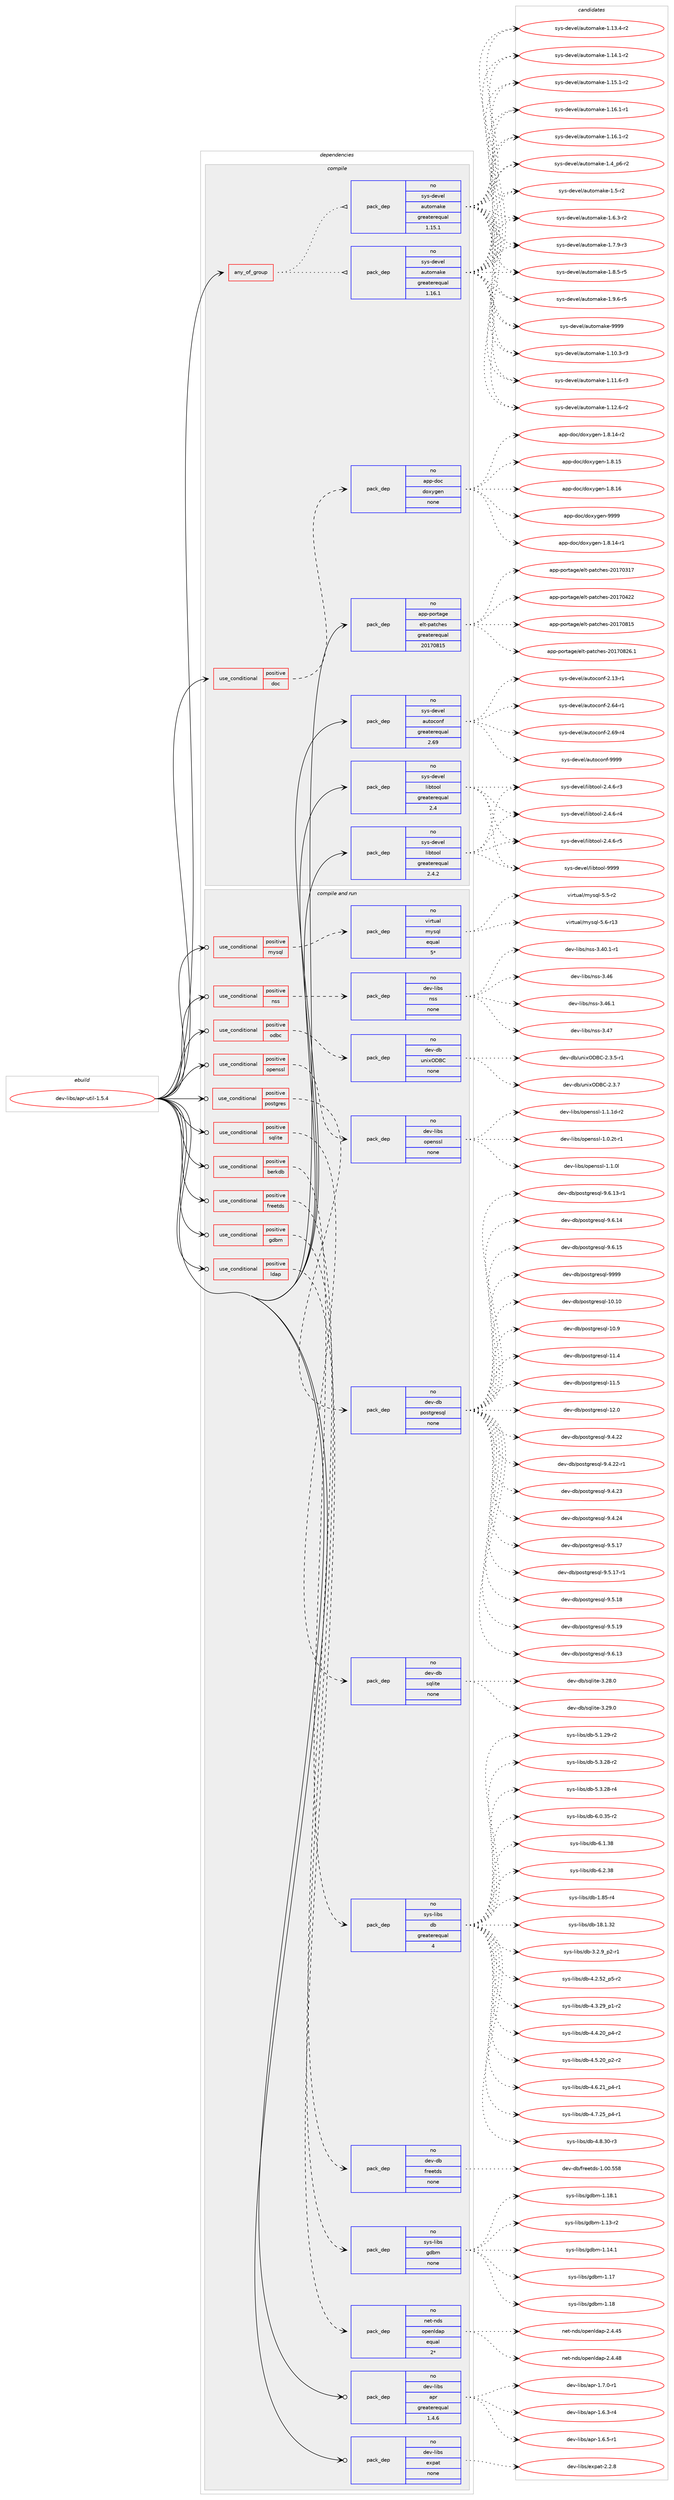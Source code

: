 digraph prolog {

# *************
# Graph options
# *************

newrank=true;
concentrate=true;
compound=true;
graph [rankdir=LR,fontname=Helvetica,fontsize=10,ranksep=1.5];#, ranksep=2.5, nodesep=0.2];
edge  [arrowhead=vee];
node  [fontname=Helvetica,fontsize=10];

# **********
# The ebuild
# **********

subgraph cluster_leftcol {
color=gray;
rank=same;
label=<<i>ebuild</i>>;
id [label="dev-libs/apr-util-1.5.4", color=red, width=4, href="../dev-libs/apr-util-1.5.4.svg"];
}

# ****************
# The dependencies
# ****************

subgraph cluster_midcol {
color=gray;
label=<<i>dependencies</i>>;
subgraph cluster_compile {
fillcolor="#eeeeee";
style=filled;
label=<<i>compile</i>>;
subgraph any11003 {
dependency562597 [label=<<TABLE BORDER="0" CELLBORDER="1" CELLSPACING="0" CELLPADDING="4"><TR><TD CELLPADDING="10">any_of_group</TD></TR></TABLE>>, shape=none, color=red];subgraph pack420188 {
dependency562598 [label=<<TABLE BORDER="0" CELLBORDER="1" CELLSPACING="0" CELLPADDING="4" WIDTH="220"><TR><TD ROWSPAN="6" CELLPADDING="30">pack_dep</TD></TR><TR><TD WIDTH="110">no</TD></TR><TR><TD>sys-devel</TD></TR><TR><TD>automake</TD></TR><TR><TD>greaterequal</TD></TR><TR><TD>1.16.1</TD></TR></TABLE>>, shape=none, color=blue];
}
dependency562597:e -> dependency562598:w [weight=20,style="dotted",arrowhead="oinv"];
subgraph pack420189 {
dependency562599 [label=<<TABLE BORDER="0" CELLBORDER="1" CELLSPACING="0" CELLPADDING="4" WIDTH="220"><TR><TD ROWSPAN="6" CELLPADDING="30">pack_dep</TD></TR><TR><TD WIDTH="110">no</TD></TR><TR><TD>sys-devel</TD></TR><TR><TD>automake</TD></TR><TR><TD>greaterequal</TD></TR><TR><TD>1.15.1</TD></TR></TABLE>>, shape=none, color=blue];
}
dependency562597:e -> dependency562599:w [weight=20,style="dotted",arrowhead="oinv"];
}
id:e -> dependency562597:w [weight=20,style="solid",arrowhead="vee"];
subgraph cond131049 {
dependency562600 [label=<<TABLE BORDER="0" CELLBORDER="1" CELLSPACING="0" CELLPADDING="4"><TR><TD ROWSPAN="3" CELLPADDING="10">use_conditional</TD></TR><TR><TD>positive</TD></TR><TR><TD>doc</TD></TR></TABLE>>, shape=none, color=red];
subgraph pack420190 {
dependency562601 [label=<<TABLE BORDER="0" CELLBORDER="1" CELLSPACING="0" CELLPADDING="4" WIDTH="220"><TR><TD ROWSPAN="6" CELLPADDING="30">pack_dep</TD></TR><TR><TD WIDTH="110">no</TD></TR><TR><TD>app-doc</TD></TR><TR><TD>doxygen</TD></TR><TR><TD>none</TD></TR><TR><TD></TD></TR></TABLE>>, shape=none, color=blue];
}
dependency562600:e -> dependency562601:w [weight=20,style="dashed",arrowhead="vee"];
}
id:e -> dependency562600:w [weight=20,style="solid",arrowhead="vee"];
subgraph pack420191 {
dependency562602 [label=<<TABLE BORDER="0" CELLBORDER="1" CELLSPACING="0" CELLPADDING="4" WIDTH="220"><TR><TD ROWSPAN="6" CELLPADDING="30">pack_dep</TD></TR><TR><TD WIDTH="110">no</TD></TR><TR><TD>app-portage</TD></TR><TR><TD>elt-patches</TD></TR><TR><TD>greaterequal</TD></TR><TR><TD>20170815</TD></TR></TABLE>>, shape=none, color=blue];
}
id:e -> dependency562602:w [weight=20,style="solid",arrowhead="vee"];
subgraph pack420192 {
dependency562603 [label=<<TABLE BORDER="0" CELLBORDER="1" CELLSPACING="0" CELLPADDING="4" WIDTH="220"><TR><TD ROWSPAN="6" CELLPADDING="30">pack_dep</TD></TR><TR><TD WIDTH="110">no</TD></TR><TR><TD>sys-devel</TD></TR><TR><TD>autoconf</TD></TR><TR><TD>greaterequal</TD></TR><TR><TD>2.69</TD></TR></TABLE>>, shape=none, color=blue];
}
id:e -> dependency562603:w [weight=20,style="solid",arrowhead="vee"];
subgraph pack420193 {
dependency562604 [label=<<TABLE BORDER="0" CELLBORDER="1" CELLSPACING="0" CELLPADDING="4" WIDTH="220"><TR><TD ROWSPAN="6" CELLPADDING="30">pack_dep</TD></TR><TR><TD WIDTH="110">no</TD></TR><TR><TD>sys-devel</TD></TR><TR><TD>libtool</TD></TR><TR><TD>greaterequal</TD></TR><TR><TD>2.4</TD></TR></TABLE>>, shape=none, color=blue];
}
id:e -> dependency562604:w [weight=20,style="solid",arrowhead="vee"];
subgraph pack420194 {
dependency562605 [label=<<TABLE BORDER="0" CELLBORDER="1" CELLSPACING="0" CELLPADDING="4" WIDTH="220"><TR><TD ROWSPAN="6" CELLPADDING="30">pack_dep</TD></TR><TR><TD WIDTH="110">no</TD></TR><TR><TD>sys-devel</TD></TR><TR><TD>libtool</TD></TR><TR><TD>greaterequal</TD></TR><TR><TD>2.4.2</TD></TR></TABLE>>, shape=none, color=blue];
}
id:e -> dependency562605:w [weight=20,style="solid",arrowhead="vee"];
}
subgraph cluster_compileandrun {
fillcolor="#eeeeee";
style=filled;
label=<<i>compile and run</i>>;
subgraph cond131050 {
dependency562606 [label=<<TABLE BORDER="0" CELLBORDER="1" CELLSPACING="0" CELLPADDING="4"><TR><TD ROWSPAN="3" CELLPADDING="10">use_conditional</TD></TR><TR><TD>positive</TD></TR><TR><TD>berkdb</TD></TR></TABLE>>, shape=none, color=red];
subgraph pack420195 {
dependency562607 [label=<<TABLE BORDER="0" CELLBORDER="1" CELLSPACING="0" CELLPADDING="4" WIDTH="220"><TR><TD ROWSPAN="6" CELLPADDING="30">pack_dep</TD></TR><TR><TD WIDTH="110">no</TD></TR><TR><TD>sys-libs</TD></TR><TR><TD>db</TD></TR><TR><TD>greaterequal</TD></TR><TR><TD>4</TD></TR></TABLE>>, shape=none, color=blue];
}
dependency562606:e -> dependency562607:w [weight=20,style="dashed",arrowhead="vee"];
}
id:e -> dependency562606:w [weight=20,style="solid",arrowhead="odotvee"];
subgraph cond131051 {
dependency562608 [label=<<TABLE BORDER="0" CELLBORDER="1" CELLSPACING="0" CELLPADDING="4"><TR><TD ROWSPAN="3" CELLPADDING="10">use_conditional</TD></TR><TR><TD>positive</TD></TR><TR><TD>freetds</TD></TR></TABLE>>, shape=none, color=red];
subgraph pack420196 {
dependency562609 [label=<<TABLE BORDER="0" CELLBORDER="1" CELLSPACING="0" CELLPADDING="4" WIDTH="220"><TR><TD ROWSPAN="6" CELLPADDING="30">pack_dep</TD></TR><TR><TD WIDTH="110">no</TD></TR><TR><TD>dev-db</TD></TR><TR><TD>freetds</TD></TR><TR><TD>none</TD></TR><TR><TD></TD></TR></TABLE>>, shape=none, color=blue];
}
dependency562608:e -> dependency562609:w [weight=20,style="dashed",arrowhead="vee"];
}
id:e -> dependency562608:w [weight=20,style="solid",arrowhead="odotvee"];
subgraph cond131052 {
dependency562610 [label=<<TABLE BORDER="0" CELLBORDER="1" CELLSPACING="0" CELLPADDING="4"><TR><TD ROWSPAN="3" CELLPADDING="10">use_conditional</TD></TR><TR><TD>positive</TD></TR><TR><TD>gdbm</TD></TR></TABLE>>, shape=none, color=red];
subgraph pack420197 {
dependency562611 [label=<<TABLE BORDER="0" CELLBORDER="1" CELLSPACING="0" CELLPADDING="4" WIDTH="220"><TR><TD ROWSPAN="6" CELLPADDING="30">pack_dep</TD></TR><TR><TD WIDTH="110">no</TD></TR><TR><TD>sys-libs</TD></TR><TR><TD>gdbm</TD></TR><TR><TD>none</TD></TR><TR><TD></TD></TR></TABLE>>, shape=none, color=blue];
}
dependency562610:e -> dependency562611:w [weight=20,style="dashed",arrowhead="vee"];
}
id:e -> dependency562610:w [weight=20,style="solid",arrowhead="odotvee"];
subgraph cond131053 {
dependency562612 [label=<<TABLE BORDER="0" CELLBORDER="1" CELLSPACING="0" CELLPADDING="4"><TR><TD ROWSPAN="3" CELLPADDING="10">use_conditional</TD></TR><TR><TD>positive</TD></TR><TR><TD>ldap</TD></TR></TABLE>>, shape=none, color=red];
subgraph pack420198 {
dependency562613 [label=<<TABLE BORDER="0" CELLBORDER="1" CELLSPACING="0" CELLPADDING="4" WIDTH="220"><TR><TD ROWSPAN="6" CELLPADDING="30">pack_dep</TD></TR><TR><TD WIDTH="110">no</TD></TR><TR><TD>net-nds</TD></TR><TR><TD>openldap</TD></TR><TR><TD>equal</TD></TR><TR><TD>2*</TD></TR></TABLE>>, shape=none, color=blue];
}
dependency562612:e -> dependency562613:w [weight=20,style="dashed",arrowhead="vee"];
}
id:e -> dependency562612:w [weight=20,style="solid",arrowhead="odotvee"];
subgraph cond131054 {
dependency562614 [label=<<TABLE BORDER="0" CELLBORDER="1" CELLSPACING="0" CELLPADDING="4"><TR><TD ROWSPAN="3" CELLPADDING="10">use_conditional</TD></TR><TR><TD>positive</TD></TR><TR><TD>mysql</TD></TR></TABLE>>, shape=none, color=red];
subgraph pack420199 {
dependency562615 [label=<<TABLE BORDER="0" CELLBORDER="1" CELLSPACING="0" CELLPADDING="4" WIDTH="220"><TR><TD ROWSPAN="6" CELLPADDING="30">pack_dep</TD></TR><TR><TD WIDTH="110">no</TD></TR><TR><TD>virtual</TD></TR><TR><TD>mysql</TD></TR><TR><TD>equal</TD></TR><TR><TD>5*</TD></TR></TABLE>>, shape=none, color=blue];
}
dependency562614:e -> dependency562615:w [weight=20,style="dashed",arrowhead="vee"];
}
id:e -> dependency562614:w [weight=20,style="solid",arrowhead="odotvee"];
subgraph cond131055 {
dependency562616 [label=<<TABLE BORDER="0" CELLBORDER="1" CELLSPACING="0" CELLPADDING="4"><TR><TD ROWSPAN="3" CELLPADDING="10">use_conditional</TD></TR><TR><TD>positive</TD></TR><TR><TD>nss</TD></TR></TABLE>>, shape=none, color=red];
subgraph pack420200 {
dependency562617 [label=<<TABLE BORDER="0" CELLBORDER="1" CELLSPACING="0" CELLPADDING="4" WIDTH="220"><TR><TD ROWSPAN="6" CELLPADDING="30">pack_dep</TD></TR><TR><TD WIDTH="110">no</TD></TR><TR><TD>dev-libs</TD></TR><TR><TD>nss</TD></TR><TR><TD>none</TD></TR><TR><TD></TD></TR></TABLE>>, shape=none, color=blue];
}
dependency562616:e -> dependency562617:w [weight=20,style="dashed",arrowhead="vee"];
}
id:e -> dependency562616:w [weight=20,style="solid",arrowhead="odotvee"];
subgraph cond131056 {
dependency562618 [label=<<TABLE BORDER="0" CELLBORDER="1" CELLSPACING="0" CELLPADDING="4"><TR><TD ROWSPAN="3" CELLPADDING="10">use_conditional</TD></TR><TR><TD>positive</TD></TR><TR><TD>odbc</TD></TR></TABLE>>, shape=none, color=red];
subgraph pack420201 {
dependency562619 [label=<<TABLE BORDER="0" CELLBORDER="1" CELLSPACING="0" CELLPADDING="4" WIDTH="220"><TR><TD ROWSPAN="6" CELLPADDING="30">pack_dep</TD></TR><TR><TD WIDTH="110">no</TD></TR><TR><TD>dev-db</TD></TR><TR><TD>unixODBC</TD></TR><TR><TD>none</TD></TR><TR><TD></TD></TR></TABLE>>, shape=none, color=blue];
}
dependency562618:e -> dependency562619:w [weight=20,style="dashed",arrowhead="vee"];
}
id:e -> dependency562618:w [weight=20,style="solid",arrowhead="odotvee"];
subgraph cond131057 {
dependency562620 [label=<<TABLE BORDER="0" CELLBORDER="1" CELLSPACING="0" CELLPADDING="4"><TR><TD ROWSPAN="3" CELLPADDING="10">use_conditional</TD></TR><TR><TD>positive</TD></TR><TR><TD>openssl</TD></TR></TABLE>>, shape=none, color=red];
subgraph pack420202 {
dependency562621 [label=<<TABLE BORDER="0" CELLBORDER="1" CELLSPACING="0" CELLPADDING="4" WIDTH="220"><TR><TD ROWSPAN="6" CELLPADDING="30">pack_dep</TD></TR><TR><TD WIDTH="110">no</TD></TR><TR><TD>dev-libs</TD></TR><TR><TD>openssl</TD></TR><TR><TD>none</TD></TR><TR><TD></TD></TR></TABLE>>, shape=none, color=blue];
}
dependency562620:e -> dependency562621:w [weight=20,style="dashed",arrowhead="vee"];
}
id:e -> dependency562620:w [weight=20,style="solid",arrowhead="odotvee"];
subgraph cond131058 {
dependency562622 [label=<<TABLE BORDER="0" CELLBORDER="1" CELLSPACING="0" CELLPADDING="4"><TR><TD ROWSPAN="3" CELLPADDING="10">use_conditional</TD></TR><TR><TD>positive</TD></TR><TR><TD>postgres</TD></TR></TABLE>>, shape=none, color=red];
subgraph pack420203 {
dependency562623 [label=<<TABLE BORDER="0" CELLBORDER="1" CELLSPACING="0" CELLPADDING="4" WIDTH="220"><TR><TD ROWSPAN="6" CELLPADDING="30">pack_dep</TD></TR><TR><TD WIDTH="110">no</TD></TR><TR><TD>dev-db</TD></TR><TR><TD>postgresql</TD></TR><TR><TD>none</TD></TR><TR><TD></TD></TR></TABLE>>, shape=none, color=blue];
}
dependency562622:e -> dependency562623:w [weight=20,style="dashed",arrowhead="vee"];
}
id:e -> dependency562622:w [weight=20,style="solid",arrowhead="odotvee"];
subgraph cond131059 {
dependency562624 [label=<<TABLE BORDER="0" CELLBORDER="1" CELLSPACING="0" CELLPADDING="4"><TR><TD ROWSPAN="3" CELLPADDING="10">use_conditional</TD></TR><TR><TD>positive</TD></TR><TR><TD>sqlite</TD></TR></TABLE>>, shape=none, color=red];
subgraph pack420204 {
dependency562625 [label=<<TABLE BORDER="0" CELLBORDER="1" CELLSPACING="0" CELLPADDING="4" WIDTH="220"><TR><TD ROWSPAN="6" CELLPADDING="30">pack_dep</TD></TR><TR><TD WIDTH="110">no</TD></TR><TR><TD>dev-db</TD></TR><TR><TD>sqlite</TD></TR><TR><TD>none</TD></TR><TR><TD></TD></TR></TABLE>>, shape=none, color=blue];
}
dependency562624:e -> dependency562625:w [weight=20,style="dashed",arrowhead="vee"];
}
id:e -> dependency562624:w [weight=20,style="solid",arrowhead="odotvee"];
subgraph pack420205 {
dependency562626 [label=<<TABLE BORDER="0" CELLBORDER="1" CELLSPACING="0" CELLPADDING="4" WIDTH="220"><TR><TD ROWSPAN="6" CELLPADDING="30">pack_dep</TD></TR><TR><TD WIDTH="110">no</TD></TR><TR><TD>dev-libs</TD></TR><TR><TD>apr</TD></TR><TR><TD>greaterequal</TD></TR><TR><TD>1.4.6</TD></TR></TABLE>>, shape=none, color=blue];
}
id:e -> dependency562626:w [weight=20,style="solid",arrowhead="odotvee"];
subgraph pack420206 {
dependency562627 [label=<<TABLE BORDER="0" CELLBORDER="1" CELLSPACING="0" CELLPADDING="4" WIDTH="220"><TR><TD ROWSPAN="6" CELLPADDING="30">pack_dep</TD></TR><TR><TD WIDTH="110">no</TD></TR><TR><TD>dev-libs</TD></TR><TR><TD>expat</TD></TR><TR><TD>none</TD></TR><TR><TD></TD></TR></TABLE>>, shape=none, color=blue];
}
id:e -> dependency562627:w [weight=20,style="solid",arrowhead="odotvee"];
}
subgraph cluster_run {
fillcolor="#eeeeee";
style=filled;
label=<<i>run</i>>;
}
}

# **************
# The candidates
# **************

subgraph cluster_choices {
rank=same;
color=gray;
label=<<i>candidates</i>>;

subgraph choice420188 {
color=black;
nodesep=1;
choice11512111545100101118101108479711711611110997107101454946494846514511451 [label="sys-devel/automake-1.10.3-r3", color=red, width=4,href="../sys-devel/automake-1.10.3-r3.svg"];
choice11512111545100101118101108479711711611110997107101454946494946544511451 [label="sys-devel/automake-1.11.6-r3", color=red, width=4,href="../sys-devel/automake-1.11.6-r3.svg"];
choice11512111545100101118101108479711711611110997107101454946495046544511450 [label="sys-devel/automake-1.12.6-r2", color=red, width=4,href="../sys-devel/automake-1.12.6-r2.svg"];
choice11512111545100101118101108479711711611110997107101454946495146524511450 [label="sys-devel/automake-1.13.4-r2", color=red, width=4,href="../sys-devel/automake-1.13.4-r2.svg"];
choice11512111545100101118101108479711711611110997107101454946495246494511450 [label="sys-devel/automake-1.14.1-r2", color=red, width=4,href="../sys-devel/automake-1.14.1-r2.svg"];
choice11512111545100101118101108479711711611110997107101454946495346494511450 [label="sys-devel/automake-1.15.1-r2", color=red, width=4,href="../sys-devel/automake-1.15.1-r2.svg"];
choice11512111545100101118101108479711711611110997107101454946495446494511449 [label="sys-devel/automake-1.16.1-r1", color=red, width=4,href="../sys-devel/automake-1.16.1-r1.svg"];
choice11512111545100101118101108479711711611110997107101454946495446494511450 [label="sys-devel/automake-1.16.1-r2", color=red, width=4,href="../sys-devel/automake-1.16.1-r2.svg"];
choice115121115451001011181011084797117116111109971071014549465295112544511450 [label="sys-devel/automake-1.4_p6-r2", color=red, width=4,href="../sys-devel/automake-1.4_p6-r2.svg"];
choice11512111545100101118101108479711711611110997107101454946534511450 [label="sys-devel/automake-1.5-r2", color=red, width=4,href="../sys-devel/automake-1.5-r2.svg"];
choice115121115451001011181011084797117116111109971071014549465446514511450 [label="sys-devel/automake-1.6.3-r2", color=red, width=4,href="../sys-devel/automake-1.6.3-r2.svg"];
choice115121115451001011181011084797117116111109971071014549465546574511451 [label="sys-devel/automake-1.7.9-r3", color=red, width=4,href="../sys-devel/automake-1.7.9-r3.svg"];
choice115121115451001011181011084797117116111109971071014549465646534511453 [label="sys-devel/automake-1.8.5-r5", color=red, width=4,href="../sys-devel/automake-1.8.5-r5.svg"];
choice115121115451001011181011084797117116111109971071014549465746544511453 [label="sys-devel/automake-1.9.6-r5", color=red, width=4,href="../sys-devel/automake-1.9.6-r5.svg"];
choice115121115451001011181011084797117116111109971071014557575757 [label="sys-devel/automake-9999", color=red, width=4,href="../sys-devel/automake-9999.svg"];
dependency562598:e -> choice11512111545100101118101108479711711611110997107101454946494846514511451:w [style=dotted,weight="100"];
dependency562598:e -> choice11512111545100101118101108479711711611110997107101454946494946544511451:w [style=dotted,weight="100"];
dependency562598:e -> choice11512111545100101118101108479711711611110997107101454946495046544511450:w [style=dotted,weight="100"];
dependency562598:e -> choice11512111545100101118101108479711711611110997107101454946495146524511450:w [style=dotted,weight="100"];
dependency562598:e -> choice11512111545100101118101108479711711611110997107101454946495246494511450:w [style=dotted,weight="100"];
dependency562598:e -> choice11512111545100101118101108479711711611110997107101454946495346494511450:w [style=dotted,weight="100"];
dependency562598:e -> choice11512111545100101118101108479711711611110997107101454946495446494511449:w [style=dotted,weight="100"];
dependency562598:e -> choice11512111545100101118101108479711711611110997107101454946495446494511450:w [style=dotted,weight="100"];
dependency562598:e -> choice115121115451001011181011084797117116111109971071014549465295112544511450:w [style=dotted,weight="100"];
dependency562598:e -> choice11512111545100101118101108479711711611110997107101454946534511450:w [style=dotted,weight="100"];
dependency562598:e -> choice115121115451001011181011084797117116111109971071014549465446514511450:w [style=dotted,weight="100"];
dependency562598:e -> choice115121115451001011181011084797117116111109971071014549465546574511451:w [style=dotted,weight="100"];
dependency562598:e -> choice115121115451001011181011084797117116111109971071014549465646534511453:w [style=dotted,weight="100"];
dependency562598:e -> choice115121115451001011181011084797117116111109971071014549465746544511453:w [style=dotted,weight="100"];
dependency562598:e -> choice115121115451001011181011084797117116111109971071014557575757:w [style=dotted,weight="100"];
}
subgraph choice420189 {
color=black;
nodesep=1;
choice11512111545100101118101108479711711611110997107101454946494846514511451 [label="sys-devel/automake-1.10.3-r3", color=red, width=4,href="../sys-devel/automake-1.10.3-r3.svg"];
choice11512111545100101118101108479711711611110997107101454946494946544511451 [label="sys-devel/automake-1.11.6-r3", color=red, width=4,href="../sys-devel/automake-1.11.6-r3.svg"];
choice11512111545100101118101108479711711611110997107101454946495046544511450 [label="sys-devel/automake-1.12.6-r2", color=red, width=4,href="../sys-devel/automake-1.12.6-r2.svg"];
choice11512111545100101118101108479711711611110997107101454946495146524511450 [label="sys-devel/automake-1.13.4-r2", color=red, width=4,href="../sys-devel/automake-1.13.4-r2.svg"];
choice11512111545100101118101108479711711611110997107101454946495246494511450 [label="sys-devel/automake-1.14.1-r2", color=red, width=4,href="../sys-devel/automake-1.14.1-r2.svg"];
choice11512111545100101118101108479711711611110997107101454946495346494511450 [label="sys-devel/automake-1.15.1-r2", color=red, width=4,href="../sys-devel/automake-1.15.1-r2.svg"];
choice11512111545100101118101108479711711611110997107101454946495446494511449 [label="sys-devel/automake-1.16.1-r1", color=red, width=4,href="../sys-devel/automake-1.16.1-r1.svg"];
choice11512111545100101118101108479711711611110997107101454946495446494511450 [label="sys-devel/automake-1.16.1-r2", color=red, width=4,href="../sys-devel/automake-1.16.1-r2.svg"];
choice115121115451001011181011084797117116111109971071014549465295112544511450 [label="sys-devel/automake-1.4_p6-r2", color=red, width=4,href="../sys-devel/automake-1.4_p6-r2.svg"];
choice11512111545100101118101108479711711611110997107101454946534511450 [label="sys-devel/automake-1.5-r2", color=red, width=4,href="../sys-devel/automake-1.5-r2.svg"];
choice115121115451001011181011084797117116111109971071014549465446514511450 [label="sys-devel/automake-1.6.3-r2", color=red, width=4,href="../sys-devel/automake-1.6.3-r2.svg"];
choice115121115451001011181011084797117116111109971071014549465546574511451 [label="sys-devel/automake-1.7.9-r3", color=red, width=4,href="../sys-devel/automake-1.7.9-r3.svg"];
choice115121115451001011181011084797117116111109971071014549465646534511453 [label="sys-devel/automake-1.8.5-r5", color=red, width=4,href="../sys-devel/automake-1.8.5-r5.svg"];
choice115121115451001011181011084797117116111109971071014549465746544511453 [label="sys-devel/automake-1.9.6-r5", color=red, width=4,href="../sys-devel/automake-1.9.6-r5.svg"];
choice115121115451001011181011084797117116111109971071014557575757 [label="sys-devel/automake-9999", color=red, width=4,href="../sys-devel/automake-9999.svg"];
dependency562599:e -> choice11512111545100101118101108479711711611110997107101454946494846514511451:w [style=dotted,weight="100"];
dependency562599:e -> choice11512111545100101118101108479711711611110997107101454946494946544511451:w [style=dotted,weight="100"];
dependency562599:e -> choice11512111545100101118101108479711711611110997107101454946495046544511450:w [style=dotted,weight="100"];
dependency562599:e -> choice11512111545100101118101108479711711611110997107101454946495146524511450:w [style=dotted,weight="100"];
dependency562599:e -> choice11512111545100101118101108479711711611110997107101454946495246494511450:w [style=dotted,weight="100"];
dependency562599:e -> choice11512111545100101118101108479711711611110997107101454946495346494511450:w [style=dotted,weight="100"];
dependency562599:e -> choice11512111545100101118101108479711711611110997107101454946495446494511449:w [style=dotted,weight="100"];
dependency562599:e -> choice11512111545100101118101108479711711611110997107101454946495446494511450:w [style=dotted,weight="100"];
dependency562599:e -> choice115121115451001011181011084797117116111109971071014549465295112544511450:w [style=dotted,weight="100"];
dependency562599:e -> choice11512111545100101118101108479711711611110997107101454946534511450:w [style=dotted,weight="100"];
dependency562599:e -> choice115121115451001011181011084797117116111109971071014549465446514511450:w [style=dotted,weight="100"];
dependency562599:e -> choice115121115451001011181011084797117116111109971071014549465546574511451:w [style=dotted,weight="100"];
dependency562599:e -> choice115121115451001011181011084797117116111109971071014549465646534511453:w [style=dotted,weight="100"];
dependency562599:e -> choice115121115451001011181011084797117116111109971071014549465746544511453:w [style=dotted,weight="100"];
dependency562599:e -> choice115121115451001011181011084797117116111109971071014557575757:w [style=dotted,weight="100"];
}
subgraph choice420190 {
color=black;
nodesep=1;
choice97112112451001119947100111120121103101110454946564649524511449 [label="app-doc/doxygen-1.8.14-r1", color=red, width=4,href="../app-doc/doxygen-1.8.14-r1.svg"];
choice97112112451001119947100111120121103101110454946564649524511450 [label="app-doc/doxygen-1.8.14-r2", color=red, width=4,href="../app-doc/doxygen-1.8.14-r2.svg"];
choice9711211245100111994710011112012110310111045494656464953 [label="app-doc/doxygen-1.8.15", color=red, width=4,href="../app-doc/doxygen-1.8.15.svg"];
choice9711211245100111994710011112012110310111045494656464954 [label="app-doc/doxygen-1.8.16", color=red, width=4,href="../app-doc/doxygen-1.8.16.svg"];
choice971121124510011199471001111201211031011104557575757 [label="app-doc/doxygen-9999", color=red, width=4,href="../app-doc/doxygen-9999.svg"];
dependency562601:e -> choice97112112451001119947100111120121103101110454946564649524511449:w [style=dotted,weight="100"];
dependency562601:e -> choice97112112451001119947100111120121103101110454946564649524511450:w [style=dotted,weight="100"];
dependency562601:e -> choice9711211245100111994710011112012110310111045494656464953:w [style=dotted,weight="100"];
dependency562601:e -> choice9711211245100111994710011112012110310111045494656464954:w [style=dotted,weight="100"];
dependency562601:e -> choice971121124510011199471001111201211031011104557575757:w [style=dotted,weight="100"];
}
subgraph choice420191 {
color=black;
nodesep=1;
choice97112112451121111141169710310147101108116451129711699104101115455048495548514955 [label="app-portage/elt-patches-20170317", color=red, width=4,href="../app-portage/elt-patches-20170317.svg"];
choice97112112451121111141169710310147101108116451129711699104101115455048495548525050 [label="app-portage/elt-patches-20170422", color=red, width=4,href="../app-portage/elt-patches-20170422.svg"];
choice97112112451121111141169710310147101108116451129711699104101115455048495548564953 [label="app-portage/elt-patches-20170815", color=red, width=4,href="../app-portage/elt-patches-20170815.svg"];
choice971121124511211111411697103101471011081164511297116991041011154550484955485650544649 [label="app-portage/elt-patches-20170826.1", color=red, width=4,href="../app-portage/elt-patches-20170826.1.svg"];
dependency562602:e -> choice97112112451121111141169710310147101108116451129711699104101115455048495548514955:w [style=dotted,weight="100"];
dependency562602:e -> choice97112112451121111141169710310147101108116451129711699104101115455048495548525050:w [style=dotted,weight="100"];
dependency562602:e -> choice97112112451121111141169710310147101108116451129711699104101115455048495548564953:w [style=dotted,weight="100"];
dependency562602:e -> choice971121124511211111411697103101471011081164511297116991041011154550484955485650544649:w [style=dotted,weight="100"];
}
subgraph choice420192 {
color=black;
nodesep=1;
choice1151211154510010111810110847971171161119911111010245504649514511449 [label="sys-devel/autoconf-2.13-r1", color=red, width=4,href="../sys-devel/autoconf-2.13-r1.svg"];
choice1151211154510010111810110847971171161119911111010245504654524511449 [label="sys-devel/autoconf-2.64-r1", color=red, width=4,href="../sys-devel/autoconf-2.64-r1.svg"];
choice1151211154510010111810110847971171161119911111010245504654574511452 [label="sys-devel/autoconf-2.69-r4", color=red, width=4,href="../sys-devel/autoconf-2.69-r4.svg"];
choice115121115451001011181011084797117116111991111101024557575757 [label="sys-devel/autoconf-9999", color=red, width=4,href="../sys-devel/autoconf-9999.svg"];
dependency562603:e -> choice1151211154510010111810110847971171161119911111010245504649514511449:w [style=dotted,weight="100"];
dependency562603:e -> choice1151211154510010111810110847971171161119911111010245504654524511449:w [style=dotted,weight="100"];
dependency562603:e -> choice1151211154510010111810110847971171161119911111010245504654574511452:w [style=dotted,weight="100"];
dependency562603:e -> choice115121115451001011181011084797117116111991111101024557575757:w [style=dotted,weight="100"];
}
subgraph choice420193 {
color=black;
nodesep=1;
choice1151211154510010111810110847108105981161111111084550465246544511451 [label="sys-devel/libtool-2.4.6-r3", color=red, width=4,href="../sys-devel/libtool-2.4.6-r3.svg"];
choice1151211154510010111810110847108105981161111111084550465246544511452 [label="sys-devel/libtool-2.4.6-r4", color=red, width=4,href="../sys-devel/libtool-2.4.6-r4.svg"];
choice1151211154510010111810110847108105981161111111084550465246544511453 [label="sys-devel/libtool-2.4.6-r5", color=red, width=4,href="../sys-devel/libtool-2.4.6-r5.svg"];
choice1151211154510010111810110847108105981161111111084557575757 [label="sys-devel/libtool-9999", color=red, width=4,href="../sys-devel/libtool-9999.svg"];
dependency562604:e -> choice1151211154510010111810110847108105981161111111084550465246544511451:w [style=dotted,weight="100"];
dependency562604:e -> choice1151211154510010111810110847108105981161111111084550465246544511452:w [style=dotted,weight="100"];
dependency562604:e -> choice1151211154510010111810110847108105981161111111084550465246544511453:w [style=dotted,weight="100"];
dependency562604:e -> choice1151211154510010111810110847108105981161111111084557575757:w [style=dotted,weight="100"];
}
subgraph choice420194 {
color=black;
nodesep=1;
choice1151211154510010111810110847108105981161111111084550465246544511451 [label="sys-devel/libtool-2.4.6-r3", color=red, width=4,href="../sys-devel/libtool-2.4.6-r3.svg"];
choice1151211154510010111810110847108105981161111111084550465246544511452 [label="sys-devel/libtool-2.4.6-r4", color=red, width=4,href="../sys-devel/libtool-2.4.6-r4.svg"];
choice1151211154510010111810110847108105981161111111084550465246544511453 [label="sys-devel/libtool-2.4.6-r5", color=red, width=4,href="../sys-devel/libtool-2.4.6-r5.svg"];
choice1151211154510010111810110847108105981161111111084557575757 [label="sys-devel/libtool-9999", color=red, width=4,href="../sys-devel/libtool-9999.svg"];
dependency562605:e -> choice1151211154510010111810110847108105981161111111084550465246544511451:w [style=dotted,weight="100"];
dependency562605:e -> choice1151211154510010111810110847108105981161111111084550465246544511452:w [style=dotted,weight="100"];
dependency562605:e -> choice1151211154510010111810110847108105981161111111084550465246544511453:w [style=dotted,weight="100"];
dependency562605:e -> choice1151211154510010111810110847108105981161111111084557575757:w [style=dotted,weight="100"];
}
subgraph choice420195 {
color=black;
nodesep=1;
choice1151211154510810598115471009845494656534511452 [label="sys-libs/db-1.85-r4", color=red, width=4,href="../sys-libs/db-1.85-r4.svg"];
choice115121115451081059811547100984549564649465150 [label="sys-libs/db-18.1.32", color=red, width=4,href="../sys-libs/db-18.1.32.svg"];
choice1151211154510810598115471009845514650465795112504511449 [label="sys-libs/db-3.2.9_p2-r1", color=red, width=4,href="../sys-libs/db-3.2.9_p2-r1.svg"];
choice115121115451081059811547100984552465046535095112534511450 [label="sys-libs/db-4.2.52_p5-r2", color=red, width=4,href="../sys-libs/db-4.2.52_p5-r2.svg"];
choice115121115451081059811547100984552465146505795112494511450 [label="sys-libs/db-4.3.29_p1-r2", color=red, width=4,href="../sys-libs/db-4.3.29_p1-r2.svg"];
choice115121115451081059811547100984552465246504895112524511450 [label="sys-libs/db-4.4.20_p4-r2", color=red, width=4,href="../sys-libs/db-4.4.20_p4-r2.svg"];
choice115121115451081059811547100984552465346504895112504511450 [label="sys-libs/db-4.5.20_p2-r2", color=red, width=4,href="../sys-libs/db-4.5.20_p2-r2.svg"];
choice115121115451081059811547100984552465446504995112524511449 [label="sys-libs/db-4.6.21_p4-r1", color=red, width=4,href="../sys-libs/db-4.6.21_p4-r1.svg"];
choice115121115451081059811547100984552465546505395112524511449 [label="sys-libs/db-4.7.25_p4-r1", color=red, width=4,href="../sys-libs/db-4.7.25_p4-r1.svg"];
choice11512111545108105981154710098455246564651484511451 [label="sys-libs/db-4.8.30-r3", color=red, width=4,href="../sys-libs/db-4.8.30-r3.svg"];
choice11512111545108105981154710098455346494650574511450 [label="sys-libs/db-5.1.29-r2", color=red, width=4,href="../sys-libs/db-5.1.29-r2.svg"];
choice11512111545108105981154710098455346514650564511450 [label="sys-libs/db-5.3.28-r2", color=red, width=4,href="../sys-libs/db-5.3.28-r2.svg"];
choice11512111545108105981154710098455346514650564511452 [label="sys-libs/db-5.3.28-r4", color=red, width=4,href="../sys-libs/db-5.3.28-r4.svg"];
choice11512111545108105981154710098455446484651534511450 [label="sys-libs/db-6.0.35-r2", color=red, width=4,href="../sys-libs/db-6.0.35-r2.svg"];
choice1151211154510810598115471009845544649465156 [label="sys-libs/db-6.1.38", color=red, width=4,href="../sys-libs/db-6.1.38.svg"];
choice1151211154510810598115471009845544650465156 [label="sys-libs/db-6.2.38", color=red, width=4,href="../sys-libs/db-6.2.38.svg"];
dependency562607:e -> choice1151211154510810598115471009845494656534511452:w [style=dotted,weight="100"];
dependency562607:e -> choice115121115451081059811547100984549564649465150:w [style=dotted,weight="100"];
dependency562607:e -> choice1151211154510810598115471009845514650465795112504511449:w [style=dotted,weight="100"];
dependency562607:e -> choice115121115451081059811547100984552465046535095112534511450:w [style=dotted,weight="100"];
dependency562607:e -> choice115121115451081059811547100984552465146505795112494511450:w [style=dotted,weight="100"];
dependency562607:e -> choice115121115451081059811547100984552465246504895112524511450:w [style=dotted,weight="100"];
dependency562607:e -> choice115121115451081059811547100984552465346504895112504511450:w [style=dotted,weight="100"];
dependency562607:e -> choice115121115451081059811547100984552465446504995112524511449:w [style=dotted,weight="100"];
dependency562607:e -> choice115121115451081059811547100984552465546505395112524511449:w [style=dotted,weight="100"];
dependency562607:e -> choice11512111545108105981154710098455246564651484511451:w [style=dotted,weight="100"];
dependency562607:e -> choice11512111545108105981154710098455346494650574511450:w [style=dotted,weight="100"];
dependency562607:e -> choice11512111545108105981154710098455346514650564511450:w [style=dotted,weight="100"];
dependency562607:e -> choice11512111545108105981154710098455346514650564511452:w [style=dotted,weight="100"];
dependency562607:e -> choice11512111545108105981154710098455446484651534511450:w [style=dotted,weight="100"];
dependency562607:e -> choice1151211154510810598115471009845544649465156:w [style=dotted,weight="100"];
dependency562607:e -> choice1151211154510810598115471009845544650465156:w [style=dotted,weight="100"];
}
subgraph choice420196 {
color=black;
nodesep=1;
choice100101118451009847102114101101116100115454946484846535356 [label="dev-db/freetds-1.00.558", color=red, width=4,href="../dev-db/freetds-1.00.558.svg"];
dependency562609:e -> choice100101118451009847102114101101116100115454946484846535356:w [style=dotted,weight="100"];
}
subgraph choice420197 {
color=black;
nodesep=1;
choice1151211154510810598115471031009810945494649514511450 [label="sys-libs/gdbm-1.13-r2", color=red, width=4,href="../sys-libs/gdbm-1.13-r2.svg"];
choice1151211154510810598115471031009810945494649524649 [label="sys-libs/gdbm-1.14.1", color=red, width=4,href="../sys-libs/gdbm-1.14.1.svg"];
choice115121115451081059811547103100981094549464955 [label="sys-libs/gdbm-1.17", color=red, width=4,href="../sys-libs/gdbm-1.17.svg"];
choice115121115451081059811547103100981094549464956 [label="sys-libs/gdbm-1.18", color=red, width=4,href="../sys-libs/gdbm-1.18.svg"];
choice1151211154510810598115471031009810945494649564649 [label="sys-libs/gdbm-1.18.1", color=red, width=4,href="../sys-libs/gdbm-1.18.1.svg"];
dependency562611:e -> choice1151211154510810598115471031009810945494649514511450:w [style=dotted,weight="100"];
dependency562611:e -> choice1151211154510810598115471031009810945494649524649:w [style=dotted,weight="100"];
dependency562611:e -> choice115121115451081059811547103100981094549464955:w [style=dotted,weight="100"];
dependency562611:e -> choice115121115451081059811547103100981094549464956:w [style=dotted,weight="100"];
dependency562611:e -> choice1151211154510810598115471031009810945494649564649:w [style=dotted,weight="100"];
}
subgraph choice420198 {
color=black;
nodesep=1;
choice11010111645110100115471111121011101081009711245504652465253 [label="net-nds/openldap-2.4.45", color=red, width=4,href="../net-nds/openldap-2.4.45.svg"];
choice11010111645110100115471111121011101081009711245504652465256 [label="net-nds/openldap-2.4.48", color=red, width=4,href="../net-nds/openldap-2.4.48.svg"];
dependency562613:e -> choice11010111645110100115471111121011101081009711245504652465253:w [style=dotted,weight="100"];
dependency562613:e -> choice11010111645110100115471111121011101081009711245504652465256:w [style=dotted,weight="100"];
}
subgraph choice420199 {
color=black;
nodesep=1;
choice1181051141161179710847109121115113108455346534511450 [label="virtual/mysql-5.5-r2", color=red, width=4,href="../virtual/mysql-5.5-r2.svg"];
choice118105114116117971084710912111511310845534654451144951 [label="virtual/mysql-5.6-r13", color=red, width=4,href="../virtual/mysql-5.6-r13.svg"];
dependency562615:e -> choice1181051141161179710847109121115113108455346534511450:w [style=dotted,weight="100"];
dependency562615:e -> choice118105114116117971084710912111511310845534654451144951:w [style=dotted,weight="100"];
}
subgraph choice420200 {
color=black;
nodesep=1;
choice100101118451081059811547110115115455146524846494511449 [label="dev-libs/nss-3.40.1-r1", color=red, width=4,href="../dev-libs/nss-3.40.1-r1.svg"];
choice1001011184510810598115471101151154551465254 [label="dev-libs/nss-3.46", color=red, width=4,href="../dev-libs/nss-3.46.svg"];
choice10010111845108105981154711011511545514652544649 [label="dev-libs/nss-3.46.1", color=red, width=4,href="../dev-libs/nss-3.46.1.svg"];
choice1001011184510810598115471101151154551465255 [label="dev-libs/nss-3.47", color=red, width=4,href="../dev-libs/nss-3.47.svg"];
dependency562617:e -> choice100101118451081059811547110115115455146524846494511449:w [style=dotted,weight="100"];
dependency562617:e -> choice1001011184510810598115471101151154551465254:w [style=dotted,weight="100"];
dependency562617:e -> choice10010111845108105981154711011511545514652544649:w [style=dotted,weight="100"];
dependency562617:e -> choice1001011184510810598115471101151154551465255:w [style=dotted,weight="100"];
}
subgraph choice420201 {
color=black;
nodesep=1;
choice100101118451009847117110105120796866674550465146534511449 [label="dev-db/unixODBC-2.3.5-r1", color=red, width=4,href="../dev-db/unixODBC-2.3.5-r1.svg"];
choice10010111845100984711711010512079686667455046514655 [label="dev-db/unixODBC-2.3.7", color=red, width=4,href="../dev-db/unixODBC-2.3.7.svg"];
dependency562619:e -> choice100101118451009847117110105120796866674550465146534511449:w [style=dotted,weight="100"];
dependency562619:e -> choice10010111845100984711711010512079686667455046514655:w [style=dotted,weight="100"];
}
subgraph choice420202 {
color=black;
nodesep=1;
choice1001011184510810598115471111121011101151151084549464846501164511449 [label="dev-libs/openssl-1.0.2t-r1", color=red, width=4,href="../dev-libs/openssl-1.0.2t-r1.svg"];
choice100101118451081059811547111112101110115115108454946494648108 [label="dev-libs/openssl-1.1.0l", color=red, width=4,href="../dev-libs/openssl-1.1.0l.svg"];
choice1001011184510810598115471111121011101151151084549464946491004511450 [label="dev-libs/openssl-1.1.1d-r2", color=red, width=4,href="../dev-libs/openssl-1.1.1d-r2.svg"];
dependency562621:e -> choice1001011184510810598115471111121011101151151084549464846501164511449:w [style=dotted,weight="100"];
dependency562621:e -> choice100101118451081059811547111112101110115115108454946494648108:w [style=dotted,weight="100"];
dependency562621:e -> choice1001011184510810598115471111121011101151151084549464946491004511450:w [style=dotted,weight="100"];
}
subgraph choice420203 {
color=black;
nodesep=1;
choice100101118451009847112111115116103114101115113108454948464948 [label="dev-db/postgresql-10.10", color=red, width=4,href="../dev-db/postgresql-10.10.svg"];
choice1001011184510098471121111151161031141011151131084549484657 [label="dev-db/postgresql-10.9", color=red, width=4,href="../dev-db/postgresql-10.9.svg"];
choice1001011184510098471121111151161031141011151131084549494652 [label="dev-db/postgresql-11.4", color=red, width=4,href="../dev-db/postgresql-11.4.svg"];
choice1001011184510098471121111151161031141011151131084549494653 [label="dev-db/postgresql-11.5", color=red, width=4,href="../dev-db/postgresql-11.5.svg"];
choice1001011184510098471121111151161031141011151131084549504648 [label="dev-db/postgresql-12.0", color=red, width=4,href="../dev-db/postgresql-12.0.svg"];
choice10010111845100984711211111511610311410111511310845574652465050 [label="dev-db/postgresql-9.4.22", color=red, width=4,href="../dev-db/postgresql-9.4.22.svg"];
choice100101118451009847112111115116103114101115113108455746524650504511449 [label="dev-db/postgresql-9.4.22-r1", color=red, width=4,href="../dev-db/postgresql-9.4.22-r1.svg"];
choice10010111845100984711211111511610311410111511310845574652465051 [label="dev-db/postgresql-9.4.23", color=red, width=4,href="../dev-db/postgresql-9.4.23.svg"];
choice10010111845100984711211111511610311410111511310845574652465052 [label="dev-db/postgresql-9.4.24", color=red, width=4,href="../dev-db/postgresql-9.4.24.svg"];
choice10010111845100984711211111511610311410111511310845574653464955 [label="dev-db/postgresql-9.5.17", color=red, width=4,href="../dev-db/postgresql-9.5.17.svg"];
choice100101118451009847112111115116103114101115113108455746534649554511449 [label="dev-db/postgresql-9.5.17-r1", color=red, width=4,href="../dev-db/postgresql-9.5.17-r1.svg"];
choice10010111845100984711211111511610311410111511310845574653464956 [label="dev-db/postgresql-9.5.18", color=red, width=4,href="../dev-db/postgresql-9.5.18.svg"];
choice10010111845100984711211111511610311410111511310845574653464957 [label="dev-db/postgresql-9.5.19", color=red, width=4,href="../dev-db/postgresql-9.5.19.svg"];
choice10010111845100984711211111511610311410111511310845574654464951 [label="dev-db/postgresql-9.6.13", color=red, width=4,href="../dev-db/postgresql-9.6.13.svg"];
choice100101118451009847112111115116103114101115113108455746544649514511449 [label="dev-db/postgresql-9.6.13-r1", color=red, width=4,href="../dev-db/postgresql-9.6.13-r1.svg"];
choice10010111845100984711211111511610311410111511310845574654464952 [label="dev-db/postgresql-9.6.14", color=red, width=4,href="../dev-db/postgresql-9.6.14.svg"];
choice10010111845100984711211111511610311410111511310845574654464953 [label="dev-db/postgresql-9.6.15", color=red, width=4,href="../dev-db/postgresql-9.6.15.svg"];
choice1001011184510098471121111151161031141011151131084557575757 [label="dev-db/postgresql-9999", color=red, width=4,href="../dev-db/postgresql-9999.svg"];
dependency562623:e -> choice100101118451009847112111115116103114101115113108454948464948:w [style=dotted,weight="100"];
dependency562623:e -> choice1001011184510098471121111151161031141011151131084549484657:w [style=dotted,weight="100"];
dependency562623:e -> choice1001011184510098471121111151161031141011151131084549494652:w [style=dotted,weight="100"];
dependency562623:e -> choice1001011184510098471121111151161031141011151131084549494653:w [style=dotted,weight="100"];
dependency562623:e -> choice1001011184510098471121111151161031141011151131084549504648:w [style=dotted,weight="100"];
dependency562623:e -> choice10010111845100984711211111511610311410111511310845574652465050:w [style=dotted,weight="100"];
dependency562623:e -> choice100101118451009847112111115116103114101115113108455746524650504511449:w [style=dotted,weight="100"];
dependency562623:e -> choice10010111845100984711211111511610311410111511310845574652465051:w [style=dotted,weight="100"];
dependency562623:e -> choice10010111845100984711211111511610311410111511310845574652465052:w [style=dotted,weight="100"];
dependency562623:e -> choice10010111845100984711211111511610311410111511310845574653464955:w [style=dotted,weight="100"];
dependency562623:e -> choice100101118451009847112111115116103114101115113108455746534649554511449:w [style=dotted,weight="100"];
dependency562623:e -> choice10010111845100984711211111511610311410111511310845574653464956:w [style=dotted,weight="100"];
dependency562623:e -> choice10010111845100984711211111511610311410111511310845574653464957:w [style=dotted,weight="100"];
dependency562623:e -> choice10010111845100984711211111511610311410111511310845574654464951:w [style=dotted,weight="100"];
dependency562623:e -> choice100101118451009847112111115116103114101115113108455746544649514511449:w [style=dotted,weight="100"];
dependency562623:e -> choice10010111845100984711211111511610311410111511310845574654464952:w [style=dotted,weight="100"];
dependency562623:e -> choice10010111845100984711211111511610311410111511310845574654464953:w [style=dotted,weight="100"];
dependency562623:e -> choice1001011184510098471121111151161031141011151131084557575757:w [style=dotted,weight="100"];
}
subgraph choice420204 {
color=black;
nodesep=1;
choice10010111845100984711511310810511610145514650564648 [label="dev-db/sqlite-3.28.0", color=red, width=4,href="../dev-db/sqlite-3.28.0.svg"];
choice10010111845100984711511310810511610145514650574648 [label="dev-db/sqlite-3.29.0", color=red, width=4,href="../dev-db/sqlite-3.29.0.svg"];
dependency562625:e -> choice10010111845100984711511310810511610145514650564648:w [style=dotted,weight="100"];
dependency562625:e -> choice10010111845100984711511310810511610145514650574648:w [style=dotted,weight="100"];
}
subgraph choice420205 {
color=black;
nodesep=1;
choice100101118451081059811547971121144549465446514511452 [label="dev-libs/apr-1.6.3-r4", color=red, width=4,href="../dev-libs/apr-1.6.3-r4.svg"];
choice100101118451081059811547971121144549465446534511449 [label="dev-libs/apr-1.6.5-r1", color=red, width=4,href="../dev-libs/apr-1.6.5-r1.svg"];
choice100101118451081059811547971121144549465546484511449 [label="dev-libs/apr-1.7.0-r1", color=red, width=4,href="../dev-libs/apr-1.7.0-r1.svg"];
dependency562626:e -> choice100101118451081059811547971121144549465446514511452:w [style=dotted,weight="100"];
dependency562626:e -> choice100101118451081059811547971121144549465446534511449:w [style=dotted,weight="100"];
dependency562626:e -> choice100101118451081059811547971121144549465546484511449:w [style=dotted,weight="100"];
}
subgraph choice420206 {
color=black;
nodesep=1;
choice10010111845108105981154710112011297116455046504656 [label="dev-libs/expat-2.2.8", color=red, width=4,href="../dev-libs/expat-2.2.8.svg"];
dependency562627:e -> choice10010111845108105981154710112011297116455046504656:w [style=dotted,weight="100"];
}
}

}
